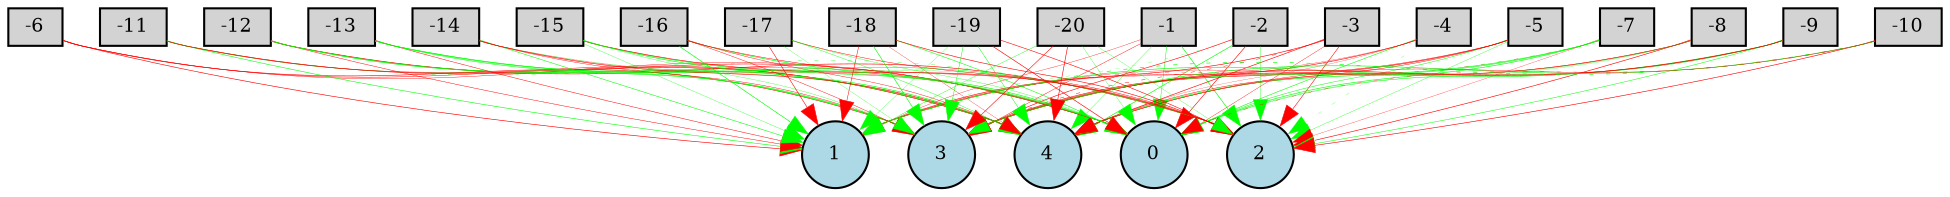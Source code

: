 digraph {
	node [fontsize=9 height=0.2 shape=circle width=0.2]
	-1 [fillcolor=lightgray shape=box style=filled]
	-2 [fillcolor=lightgray shape=box style=filled]
	-3 [fillcolor=lightgray shape=box style=filled]
	-4 [fillcolor=lightgray shape=box style=filled]
	-5 [fillcolor=lightgray shape=box style=filled]
	-6 [fillcolor=lightgray shape=box style=filled]
	-7 [fillcolor=lightgray shape=box style=filled]
	-8 [fillcolor=lightgray shape=box style=filled]
	-9 [fillcolor=lightgray shape=box style=filled]
	-10 [fillcolor=lightgray shape=box style=filled]
	-11 [fillcolor=lightgray shape=box style=filled]
	-12 [fillcolor=lightgray shape=box style=filled]
	-13 [fillcolor=lightgray shape=box style=filled]
	-14 [fillcolor=lightgray shape=box style=filled]
	-15 [fillcolor=lightgray shape=box style=filled]
	-16 [fillcolor=lightgray shape=box style=filled]
	-17 [fillcolor=lightgray shape=box style=filled]
	-18 [fillcolor=lightgray shape=box style=filled]
	-19 [fillcolor=lightgray shape=box style=filled]
	-20 [fillcolor=lightgray shape=box style=filled]
	0 [fillcolor=lightblue style=filled]
	1 [fillcolor=lightblue style=filled]
	2 [fillcolor=lightblue style=filled]
	3 [fillcolor=lightblue style=filled]
	4 [fillcolor=lightblue style=filled]
	-1 -> 0 [color=green penwidth=0.22191430389996958 style=solid]
	-1 -> 1 [color=red penwidth=0.1666818844327152 style=solid]
	-1 -> 2 [color=green penwidth=0.2974211690060834 style=solid]
	-1 -> 3 [color=red penwidth=0.2011388940176533 style=solid]
	-1 -> 4 [color=green penwidth=0.14412065871414675 style=solid]
	-2 -> 0 [color=red penwidth=0.28912225599324687 style=solid]
	-2 -> 1 [color=green penwidth=0.10419793614911461 style=dotted]
	-2 -> 2 [color=green penwidth=0.17010638975118725 style=solid]
	-2 -> 3 [color=red penwidth=0.2851913643515379 style=solid]
	-2 -> 4 [color=green penwidth=0.29809575796848076 style=solid]
	-3 -> 0 [color=red penwidth=0.17844309957989865 style=solid]
	-3 -> 1 [color=red penwidth=0.30000000000000004 style=solid]
	-3 -> 2 [color=red penwidth=0.26475875465902077 style=solid]
	-3 -> 3 [color=red penwidth=0.21704395555596312 style=dotted]
	-3 -> 4 [color=red penwidth=0.2966578742959691 style=solid]
	-4 -> 0 [color=green penwidth=0.2683810373524905 style=solid]
	-4 -> 1 [color=red penwidth=0.13462095381755668 style=solid]
	-4 -> 2 [color=green penwidth=0.1056383088560914 style=dotted]
	-4 -> 3 [color=red penwidth=0.2903681606022427 style=solid]
	-4 -> 4 [color=red penwidth=0.11134448506785011 style=solid]
	-5 -> 0 [color=green penwidth=0.23509294559121477 style=solid]
	-5 -> 1 [color=red penwidth=0.22946850696168852 style=solid]
	-5 -> 2 [color=green penwidth=0.15861034669302387 style=solid]
	-5 -> 3 [color=red penwidth=0.30000000000000004 style=solid]
	-5 -> 4 [color=red penwidth=0.2238118894025102 style=solid]
	-6 -> 0 [color=red penwidth=0.19637894551216187 style=solid]
	-6 -> 1 [color=red penwidth=0.30000000000000004 style=solid]
	-6 -> 3 [color=red penwidth=0.28648326769240173 style=solid]
	-6 -> 4 [color=red penwidth=0.23243981724347076 style=solid]
	-7 -> 0 [color=green penwidth=0.2946795479904132 style=solid]
	-7 -> 1 [color=red penwidth=0.15347389529022654 style=dotted]
	-7 -> 2 [color=red penwidth=0.12942966225039282 style=solid]
	-7 -> 3 [color=green penwidth=0.30000000000000004 style=solid]
	-7 -> 4 [color=green penwidth=0.27422871711808144 style=solid]
	-8 -> 0 [color=green penwidth=0.11761719860261283 style=solid]
	-8 -> 1 [color=red penwidth=0.15435381849111365 style=solid]
	-8 -> 2 [color=red penwidth=0.29768498555725553 style=solid]
	-8 -> 3 [color=red penwidth=0.2966401169574939 style=solid]
	-8 -> 4 [color=green penwidth=0.12736619411575925 style=solid]
	-9 -> 0 [color=green penwidth=0.18316132002466928 style=solid]
	-9 -> 1 [color=green penwidth=0.29690041877115725 style=solid]
	-9 -> 2 [color=green penwidth=0.23931560292291396 style=solid]
	-9 -> 3 [color=red penwidth=0.30000000000000004 style=solid]
	-9 -> 4 [color=red penwidth=0.20569958285901893 style=solid]
	-10 -> 0 [color=red penwidth=0.14726649229792643 style=dotted]
	-10 -> 1 [color=green penwidth=0.30000000000000004 style=dotted]
	-10 -> 2 [color=red penwidth=0.295690060975208 style=solid]
	-10 -> 3 [color=green penwidth=0.29707377975629023 style=solid]
	-10 -> 4 [color=red penwidth=0.1969968386172482 style=solid]
	-11 -> 0 [color=red penwidth=0.2701791057584523 style=solid]
	-11 -> 1 [color=green penwidth=0.27279410031014467 style=solid]
	-11 -> 2 [color=green penwidth=0.15228995738411788 style=dotted]
	-11 -> 3 [color=green penwidth=0.1617953990890246 style=solid]
	-11 -> 4 [color=red penwidth=0.2933930700184365 style=solid]
	-12 -> 0 [color=red penwidth=0.16045387899881186 style=solid]
	-12 -> 1 [color=red penwidth=0.22453791308871776 style=solid]
	-12 -> 2 [color=red penwidth=0.30000000000000004 style=solid]
	-12 -> 3 [color=green penwidth=0.29838216374004645 style=solid]
	-12 -> 4 [color=green penwidth=0.29986812051087086 style=solid]
	-13 -> 0 [color=green penwidth=0.2950958246519453 style=solid]
	-13 -> 1 [color=red penwidth=0.23355473886231604 style=solid]
	-13 -> 2 [color=green penwidth=0.25326110810072067 style=solid]
	-13 -> 3 [color=green penwidth=0.2607740402957623 style=solid]
	-13 -> 4 [color=green penwidth=0.12850471601967933 style=solid]
	-14 -> 0 [color=red penwidth=0.14657445617656523 style=solid]
	-14 -> 1 [color=green penwidth=0.2582719462197731 style=solid]
	-14 -> 2 [color=green penwidth=0.1173688871748704 style=solid]
	-14 -> 3 [color=red penwidth=0.20093869305240897 style=solid]
	-14 -> 4 [color=red penwidth=0.29833027108612786 style=solid]
	-15 -> 0 [color=green penwidth=0.30000000000000004 style=solid]
	-15 -> 1 [color=green penwidth=0.15178754661454957 style=solid]
	-15 -> 2 [color=red penwidth=0.2938056483359081 style=solid]
	-15 -> 3 [color=green penwidth=0.1487882146271908 style=solid]
	-15 -> 4 [color=green penwidth=0.30000000000000004 style=solid]
	-16 -> 0 [color=green penwidth=0.29094874351489486 style=solid]
	-16 -> 1 [color=green penwidth=0.29804664318136775 style=solid]
	-16 -> 2 [color=red penwidth=0.23822048240218677 style=solid]
	-16 -> 3 [color=red penwidth=0.20459257248924045 style=solid]
	-16 -> 4 [color=red penwidth=0.19723077993032123 style=solid]
	-17 -> 0 [color=green penwidth=0.15841857901272244 style=solid]
	-17 -> 1 [color=red penwidth=0.267747344863957 style=solid]
	-17 -> 2 [color=red penwidth=0.22147066063984555 style=solid]
	-17 -> 3 [color=green penwidth=0.12370171280271444 style=solid]
	-17 -> 4 [color=green penwidth=0.19302262001692094 style=solid]
	-18 -> 0 [color=green penwidth=0.25690378435626926 style=solid]
	-18 -> 1 [color=red penwidth=0.24040186763973245 style=solid]
	-18 -> 2 [color=red penwidth=0.2908217836042143 style=solid]
	-18 -> 3 [color=green penwidth=0.2945198938092771 style=solid]
	-18 -> 4 [color=red penwidth=0.14157388318768271 style=solid]
	-19 -> 0 [color=red penwidth=0.29498842671262004 style=solid]
	-19 -> 1 [color=green penwidth=0.12175964787952467 style=solid]
	-19 -> 2 [color=red penwidth=0.2752167938703568 style=solid]
	-19 -> 3 [color=green penwidth=0.22672951075410067 style=solid]
	-19 -> 4 [color=green penwidth=0.22366473698822031 style=solid]
	-20 -> 0 [color=green penwidth=0.14564315161801367 style=solid]
	-20 -> 1 [color=green penwidth=0.18225870730201849 style=solid]
	-20 -> 2 [color=green penwidth=0.12971881197786653 style=solid]
	-20 -> 3 [color=red penwidth=0.27113106832859124 style=solid]
	-20 -> 4 [color=red penwidth=0.2963277176694956 style=solid]
}
